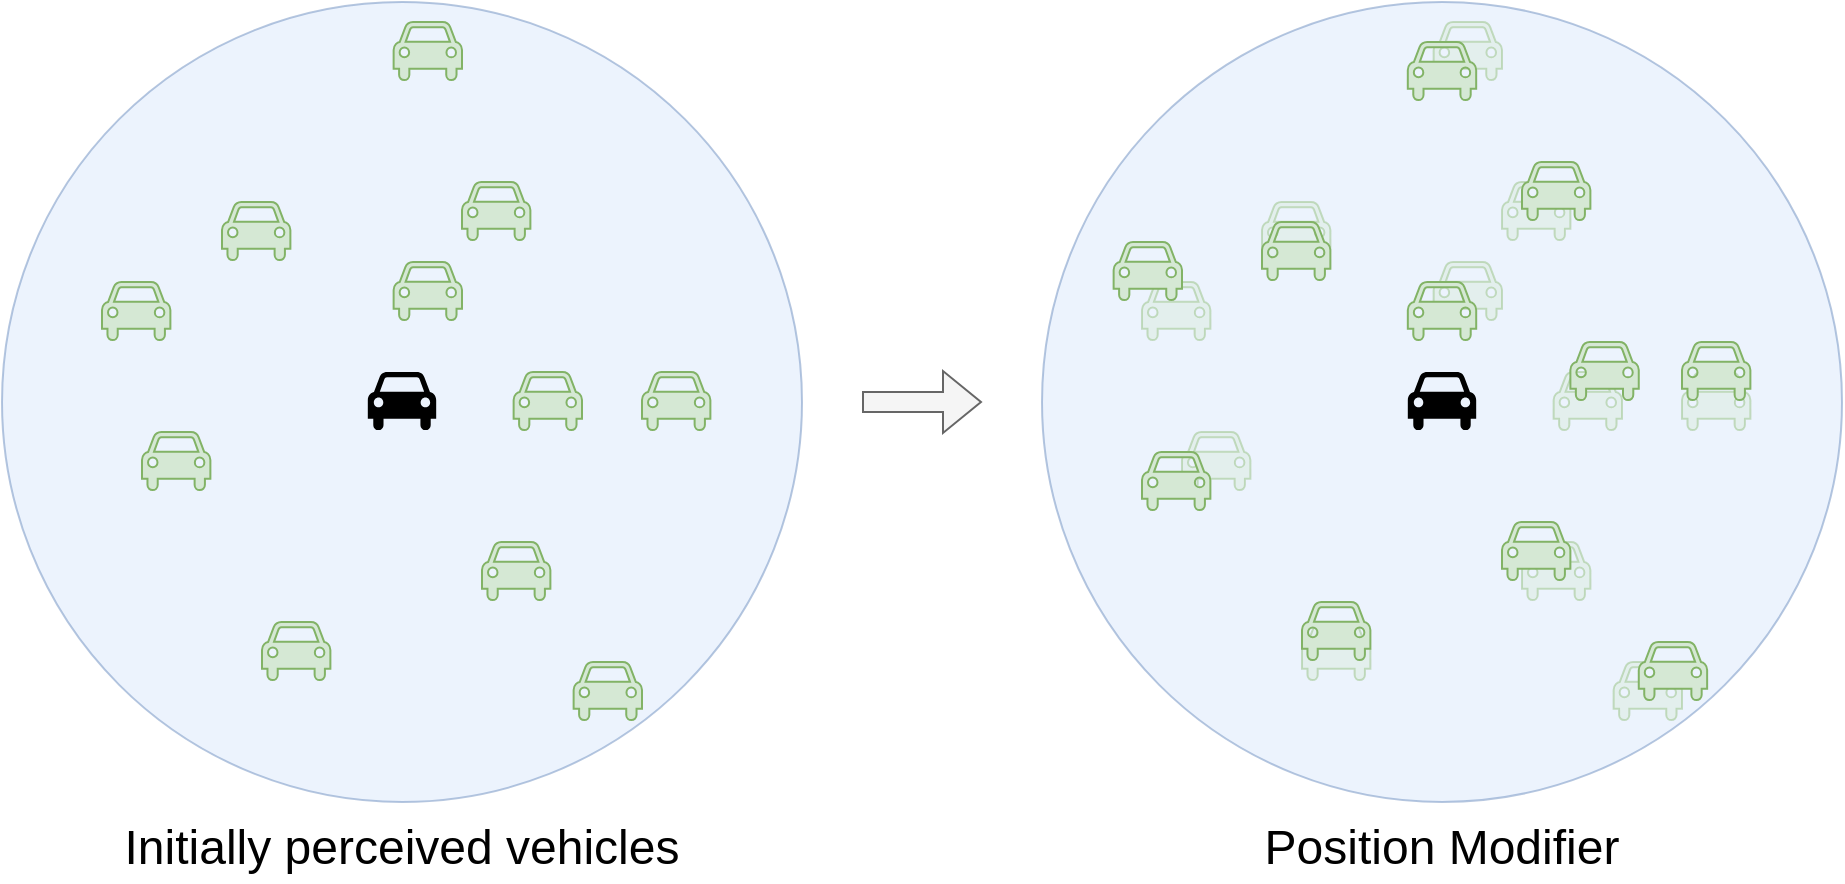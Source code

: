 <mxfile version="19.0.3" type="device"><diagram id="Sb8rje5TeF0Kjb5kD3xn" name="Page-1"><mxGraphModel dx="1422" dy="865" grid="1" gridSize="10" guides="1" tooltips="1" connect="1" arrows="1" fold="1" page="1" pageScale="1" pageWidth="1000" pageHeight="480" math="0" shadow="0"><root><mxCell id="0"/><mxCell id="1" parent="0"/><mxCell id="I9rM1-ecZ6-F7NF7iSE2-4" value="" style="ellipse;whiteSpace=wrap;html=1;aspect=fixed;fillColor=#dae8fc;strokeColor=#6c8ebf;opacity=50;" parent="1" vertex="1"><mxGeometry x="40" y="40" width="400" height="400" as="geometry"/></mxCell><mxCell id="I9rM1-ecZ6-F7NF7iSE2-2" value="" style="shape=mxgraph.signs.transportation.car_4;html=1;pointerEvents=1;fillColor=#000000;strokeColor=none;verticalLabelPosition=bottom;verticalAlign=top;align=center;" parent="1" vertex="1"><mxGeometry x="222.9" y="225" width="34.19" height="30" as="geometry"/></mxCell><mxCell id="I9rM1-ecZ6-F7NF7iSE2-6" value="" style="shape=mxgraph.signs.transportation.car_4;html=1;pointerEvents=1;fillColor=#d5e8d4;strokeColor=#82b366;verticalLabelPosition=bottom;verticalAlign=top;align=center;" parent="1" vertex="1"><mxGeometry x="150" y="140" width="34.19" height="30" as="geometry"/></mxCell><mxCell id="I9rM1-ecZ6-F7NF7iSE2-7" value="" style="shape=mxgraph.signs.transportation.car_4;html=1;pointerEvents=1;fillColor=#d5e8d4;strokeColor=#82b366;verticalLabelPosition=bottom;verticalAlign=top;align=center;" parent="1" vertex="1"><mxGeometry x="360" y="225" width="34.19" height="30" as="geometry"/></mxCell><mxCell id="I9rM1-ecZ6-F7NF7iSE2-8" value="" style="shape=mxgraph.signs.transportation.car_4;html=1;pointerEvents=1;fillColor=#d5e8d4;strokeColor=#82b366;verticalLabelPosition=bottom;verticalAlign=top;align=center;" parent="1" vertex="1"><mxGeometry x="110" y="255" width="34.19" height="30" as="geometry"/></mxCell><mxCell id="I9rM1-ecZ6-F7NF7iSE2-9" value="" style="shape=mxgraph.signs.transportation.car_4;html=1;pointerEvents=1;fillColor=#d5e8d4;strokeColor=#82b366;verticalLabelPosition=bottom;verticalAlign=top;align=center;" parent="1" vertex="1"><mxGeometry x="280" y="310" width="34.19" height="30" as="geometry"/></mxCell><mxCell id="I9rM1-ecZ6-F7NF7iSE2-10" value="" style="shape=mxgraph.signs.transportation.car_4;html=1;pointerEvents=1;fillColor=#d5e8d4;strokeColor=#82b366;verticalLabelPosition=bottom;verticalAlign=top;align=center;" parent="1" vertex="1"><mxGeometry x="295.81" y="225" width="34.19" height="30" as="geometry"/></mxCell><mxCell id="I9rM1-ecZ6-F7NF7iSE2-11" value="" style="shape=mxgraph.signs.transportation.car_4;html=1;pointerEvents=1;fillColor=#d5e8d4;strokeColor=#82b366;verticalLabelPosition=bottom;verticalAlign=top;align=center;" parent="1" vertex="1"><mxGeometry x="270" y="130" width="34.19" height="30" as="geometry"/></mxCell><mxCell id="I9rM1-ecZ6-F7NF7iSE2-13" value="" style="shape=mxgraph.signs.transportation.car_4;html=1;pointerEvents=1;fillColor=#d5e8d4;strokeColor=#82b366;verticalLabelPosition=bottom;verticalAlign=top;align=center;" parent="1" vertex="1"><mxGeometry x="170" y="350" width="34.19" height="30" as="geometry"/></mxCell><mxCell id="I9rM1-ecZ6-F7NF7iSE2-25" value="" style="shape=mxgraph.signs.transportation.car_4;html=1;pointerEvents=1;fillColor=#d5e8d4;strokeColor=#82b366;verticalLabelPosition=bottom;verticalAlign=top;align=center;" parent="1" vertex="1"><mxGeometry x="325.81" y="370" width="34.19" height="30" as="geometry"/></mxCell><mxCell id="I9rM1-ecZ6-F7NF7iSE2-26" value="" style="shape=mxgraph.signs.transportation.car_4;html=1;pointerEvents=1;fillColor=#d5e8d4;strokeColor=#82b366;verticalLabelPosition=bottom;verticalAlign=top;align=center;" parent="1" vertex="1"><mxGeometry x="235.81" y="50" width="34.19" height="30" as="geometry"/></mxCell><mxCell id="I9rM1-ecZ6-F7NF7iSE2-27" value="" style="shape=mxgraph.signs.transportation.car_4;html=1;pointerEvents=1;fillColor=#d5e8d4;strokeColor=#82b366;verticalLabelPosition=bottom;verticalAlign=top;align=center;" parent="1" vertex="1"><mxGeometry x="235.81" y="170" width="34.19" height="30" as="geometry"/></mxCell><mxCell id="I9rM1-ecZ6-F7NF7iSE2-28" value="" style="shape=mxgraph.signs.transportation.car_4;html=1;pointerEvents=1;fillColor=#d5e8d4;strokeColor=#82b366;verticalLabelPosition=bottom;verticalAlign=top;align=center;" parent="1" vertex="1"><mxGeometry x="90" y="180" width="34.19" height="30" as="geometry"/></mxCell><mxCell id="I9rM1-ecZ6-F7NF7iSE2-29" value="" style="ellipse;whiteSpace=wrap;html=1;aspect=fixed;fillColor=#dae8fc;strokeColor=#6c8ebf;opacity=50;" parent="1" vertex="1"><mxGeometry x="560" y="40" width="400" height="400" as="geometry"/></mxCell><mxCell id="I9rM1-ecZ6-F7NF7iSE2-30" value="" style="shape=mxgraph.signs.transportation.car_4;html=1;pointerEvents=1;fillColor=#000000;strokeColor=none;verticalLabelPosition=bottom;verticalAlign=top;align=center;" parent="1" vertex="1"><mxGeometry x="742.9" y="225" width="34.19" height="30" as="geometry"/></mxCell><mxCell id="I9rM1-ecZ6-F7NF7iSE2-31" value="" style="shape=mxgraph.signs.transportation.car_4;html=1;pointerEvents=1;fillColor=#d5e8d4;strokeColor=#82b366;verticalLabelPosition=bottom;verticalAlign=top;align=center;opacity=40;" parent="1" vertex="1"><mxGeometry x="670" y="140" width="34.19" height="30" as="geometry"/></mxCell><mxCell id="I9rM1-ecZ6-F7NF7iSE2-32" value="" style="shape=mxgraph.signs.transportation.car_4;html=1;pointerEvents=1;fillColor=#d5e8d4;strokeColor=#82b366;verticalLabelPosition=bottom;verticalAlign=top;align=center;opacity=40;" parent="1" vertex="1"><mxGeometry x="880" y="225" width="34.19" height="30" as="geometry"/></mxCell><mxCell id="I9rM1-ecZ6-F7NF7iSE2-33" value="" style="shape=mxgraph.signs.transportation.car_4;html=1;pointerEvents=1;fillColor=#d5e8d4;strokeColor=#82b366;verticalLabelPosition=bottom;verticalAlign=top;align=center;opacity=40;" parent="1" vertex="1"><mxGeometry x="630" y="255" width="34.19" height="30" as="geometry"/></mxCell><mxCell id="I9rM1-ecZ6-F7NF7iSE2-34" value="" style="shape=mxgraph.signs.transportation.car_4;html=1;pointerEvents=1;fillColor=#d5e8d4;strokeColor=#82b366;verticalLabelPosition=bottom;verticalAlign=top;align=center;opacity=40;" parent="1" vertex="1"><mxGeometry x="800" y="310" width="34.19" height="30" as="geometry"/></mxCell><mxCell id="I9rM1-ecZ6-F7NF7iSE2-35" value="" style="shape=mxgraph.signs.transportation.car_4;html=1;pointerEvents=1;fillColor=#d5e8d4;strokeColor=#82b366;verticalLabelPosition=bottom;verticalAlign=top;align=center;opacity=40;" parent="1" vertex="1"><mxGeometry x="815.81" y="225" width="34.19" height="30" as="geometry"/></mxCell><mxCell id="I9rM1-ecZ6-F7NF7iSE2-36" value="" style="shape=mxgraph.signs.transportation.car_4;html=1;pointerEvents=1;fillColor=#d5e8d4;strokeColor=#82b366;verticalLabelPosition=bottom;verticalAlign=top;align=center;opacity=40;" parent="1" vertex="1"><mxGeometry x="790" y="130" width="34.19" height="30" as="geometry"/></mxCell><mxCell id="I9rM1-ecZ6-F7NF7iSE2-37" value="" style="shape=mxgraph.signs.transportation.car_4;html=1;pointerEvents=1;fillColor=#d5e8d4;strokeColor=#82b366;verticalLabelPosition=bottom;verticalAlign=top;align=center;opacity=40;" parent="1" vertex="1"><mxGeometry x="690" y="350" width="34.19" height="30" as="geometry"/></mxCell><mxCell id="I9rM1-ecZ6-F7NF7iSE2-39" value="" style="shape=mxgraph.signs.transportation.car_4;html=1;pointerEvents=1;fillColor=#d5e8d4;strokeColor=#82b366;verticalLabelPosition=bottom;verticalAlign=top;align=center;opacity=40;" parent="1" vertex="1"><mxGeometry x="845.81" y="370" width="34.19" height="30" as="geometry"/></mxCell><mxCell id="I9rM1-ecZ6-F7NF7iSE2-40" value="" style="shape=mxgraph.signs.transportation.car_4;html=1;pointerEvents=1;fillColor=#d5e8d4;strokeColor=#82b366;verticalLabelPosition=bottom;verticalAlign=top;align=center;opacity=40;" parent="1" vertex="1"><mxGeometry x="755.81" y="50" width="34.19" height="30" as="geometry"/></mxCell><mxCell id="I9rM1-ecZ6-F7NF7iSE2-41" value="" style="shape=mxgraph.signs.transportation.car_4;html=1;pointerEvents=1;fillColor=#d5e8d4;strokeColor=#82b366;verticalLabelPosition=bottom;verticalAlign=top;align=center;opacity=40;" parent="1" vertex="1"><mxGeometry x="755.81" y="170" width="34.19" height="30" as="geometry"/></mxCell><mxCell id="I9rM1-ecZ6-F7NF7iSE2-42" value="" style="shape=mxgraph.signs.transportation.car_4;html=1;pointerEvents=1;fillColor=#d5e8d4;strokeColor=#82b366;verticalLabelPosition=bottom;verticalAlign=top;align=center;opacity=40;" parent="1" vertex="1"><mxGeometry x="610" y="180" width="34.19" height="30" as="geometry"/></mxCell><mxCell id="I9rM1-ecZ6-F7NF7iSE2-54" value="" style="shape=mxgraph.signs.transportation.car_4;html=1;pointerEvents=1;fillColor=#d5e8d4;strokeColor=#82b366;verticalLabelPosition=bottom;verticalAlign=top;align=center;" parent="1" vertex="1"><mxGeometry x="790" y="300" width="34.19" height="30" as="geometry"/></mxCell><mxCell id="I9rM1-ecZ6-F7NF7iSE2-55" value="" style="shape=mxgraph.signs.transportation.car_4;html=1;pointerEvents=1;fillColor=#d5e8d4;strokeColor=#82b366;verticalLabelPosition=bottom;verticalAlign=top;align=center;" parent="1" vertex="1"><mxGeometry x="858.38" y="360" width="34.19" height="30" as="geometry"/></mxCell><mxCell id="I9rM1-ecZ6-F7NF7iSE2-56" value="" style="shape=mxgraph.signs.transportation.car_4;html=1;pointerEvents=1;fillColor=#d5e8d4;strokeColor=#82b366;verticalLabelPosition=bottom;verticalAlign=top;align=center;" parent="1" vertex="1"><mxGeometry x="880" y="210" width="34.19" height="30" as="geometry"/></mxCell><mxCell id="I9rM1-ecZ6-F7NF7iSE2-57" value="" style="shape=mxgraph.signs.transportation.car_4;html=1;pointerEvents=1;fillColor=#d5e8d4;strokeColor=#82b366;verticalLabelPosition=bottom;verticalAlign=top;align=center;" parent="1" vertex="1"><mxGeometry x="824.19" y="210" width="34.19" height="30" as="geometry"/></mxCell><mxCell id="I9rM1-ecZ6-F7NF7iSE2-58" value="" style="shape=mxgraph.signs.transportation.car_4;html=1;pointerEvents=1;fillColor=#d5e8d4;strokeColor=#82b366;verticalLabelPosition=bottom;verticalAlign=top;align=center;" parent="1" vertex="1"><mxGeometry x="800" y="120" width="34.19" height="30" as="geometry"/></mxCell><mxCell id="I9rM1-ecZ6-F7NF7iSE2-59" value="" style="shape=mxgraph.signs.transportation.car_4;html=1;pointerEvents=1;fillColor=#d5e8d4;strokeColor=#82b366;verticalLabelPosition=bottom;verticalAlign=top;align=center;" parent="1" vertex="1"><mxGeometry x="742.9" y="60" width="34.19" height="30" as="geometry"/></mxCell><mxCell id="I9rM1-ecZ6-F7NF7iSE2-60" value="" style="shape=mxgraph.signs.transportation.car_4;html=1;pointerEvents=1;fillColor=#d5e8d4;strokeColor=#82b366;verticalLabelPosition=bottom;verticalAlign=top;align=center;" parent="1" vertex="1"><mxGeometry x="742.91" y="180" width="34.19" height="30" as="geometry"/></mxCell><mxCell id="I9rM1-ecZ6-F7NF7iSE2-61" value="" style="shape=mxgraph.signs.transportation.car_4;html=1;pointerEvents=1;fillColor=#d5e8d4;strokeColor=#82b366;verticalLabelPosition=bottom;verticalAlign=top;align=center;" parent="1" vertex="1"><mxGeometry x="670" y="150" width="34.19" height="30" as="geometry"/></mxCell><mxCell id="I9rM1-ecZ6-F7NF7iSE2-62" value="" style="shape=mxgraph.signs.transportation.car_4;html=1;pointerEvents=1;fillColor=#d5e8d4;strokeColor=#82b366;verticalLabelPosition=bottom;verticalAlign=top;align=center;" parent="1" vertex="1"><mxGeometry x="595.81" y="160" width="34.19" height="30" as="geometry"/></mxCell><mxCell id="I9rM1-ecZ6-F7NF7iSE2-63" value="" style="shape=mxgraph.signs.transportation.car_4;html=1;pointerEvents=1;fillColor=#d5e8d4;strokeColor=#82b366;verticalLabelPosition=bottom;verticalAlign=top;align=center;" parent="1" vertex="1"><mxGeometry x="610" y="265" width="34.19" height="30" as="geometry"/></mxCell><mxCell id="I9rM1-ecZ6-F7NF7iSE2-64" value="" style="shape=mxgraph.signs.transportation.car_4;html=1;pointerEvents=1;fillColor=#d5e8d4;strokeColor=#82b366;verticalLabelPosition=bottom;verticalAlign=top;align=center;" parent="1" vertex="1"><mxGeometry x="690" y="340" width="34.19" height="30" as="geometry"/></mxCell><mxCell id="I9rM1-ecZ6-F7NF7iSE2-66" value="" style="shape=flexArrow;endArrow=classic;html=1;rounded=0;fontSize=16;fillColor=#f5f5f5;strokeColor=#666666;" parent="1" edge="1"><mxGeometry width="50" height="50" relative="1" as="geometry"><mxPoint x="470" y="240" as="sourcePoint"/><mxPoint x="530" y="240" as="targetPoint"/></mxGeometry></mxCell><mxCell id="mCdD3Th_pmWqWSWjG_Yj-1" value="&lt;font style=&quot;font-size: 24px;&quot;&gt;Initially perceived vehicles&lt;/font&gt;" style="text;html=1;strokeColor=none;fillColor=none;align=center;verticalAlign=bottom;whiteSpace=wrap;rounded=0;fontSize=24;" parent="1" vertex="1"><mxGeometry x="80" y="450" width="320" height="30" as="geometry"/></mxCell><mxCell id="mCdD3Th_pmWqWSWjG_Yj-2" value="&lt;font style=&quot;font-size: 24px;&quot;&gt;Position Modifier&lt;/font&gt;" style="text;html=1;strokeColor=none;fillColor=none;align=center;verticalAlign=bottom;whiteSpace=wrap;rounded=0;fontSize=24;" parent="1" vertex="1"><mxGeometry x="600" y="450" width="320" height="30" as="geometry"/></mxCell></root></mxGraphModel></diagram></mxfile>